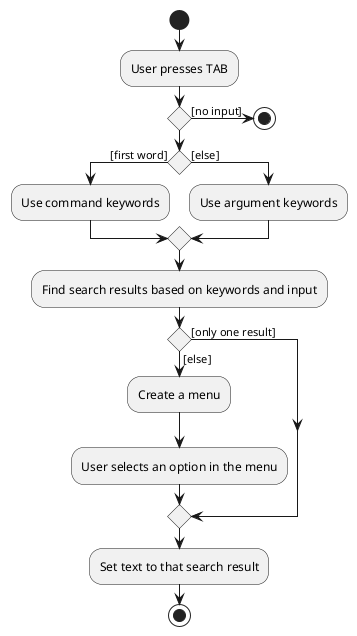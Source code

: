@startuml
start
:User presses TAB;

if () then ([no input])
    stop
endif
if () then ([first word])
    :Use command keywords;
else ([else])
    :Use argument keywords;
endif
:Find search results based on keywords and input;
if () then ([only one result])
else ([else])
    :Create a menu;
    :User selects an option in the menu;
endif
:Set text to that search result;
stop
@enduml